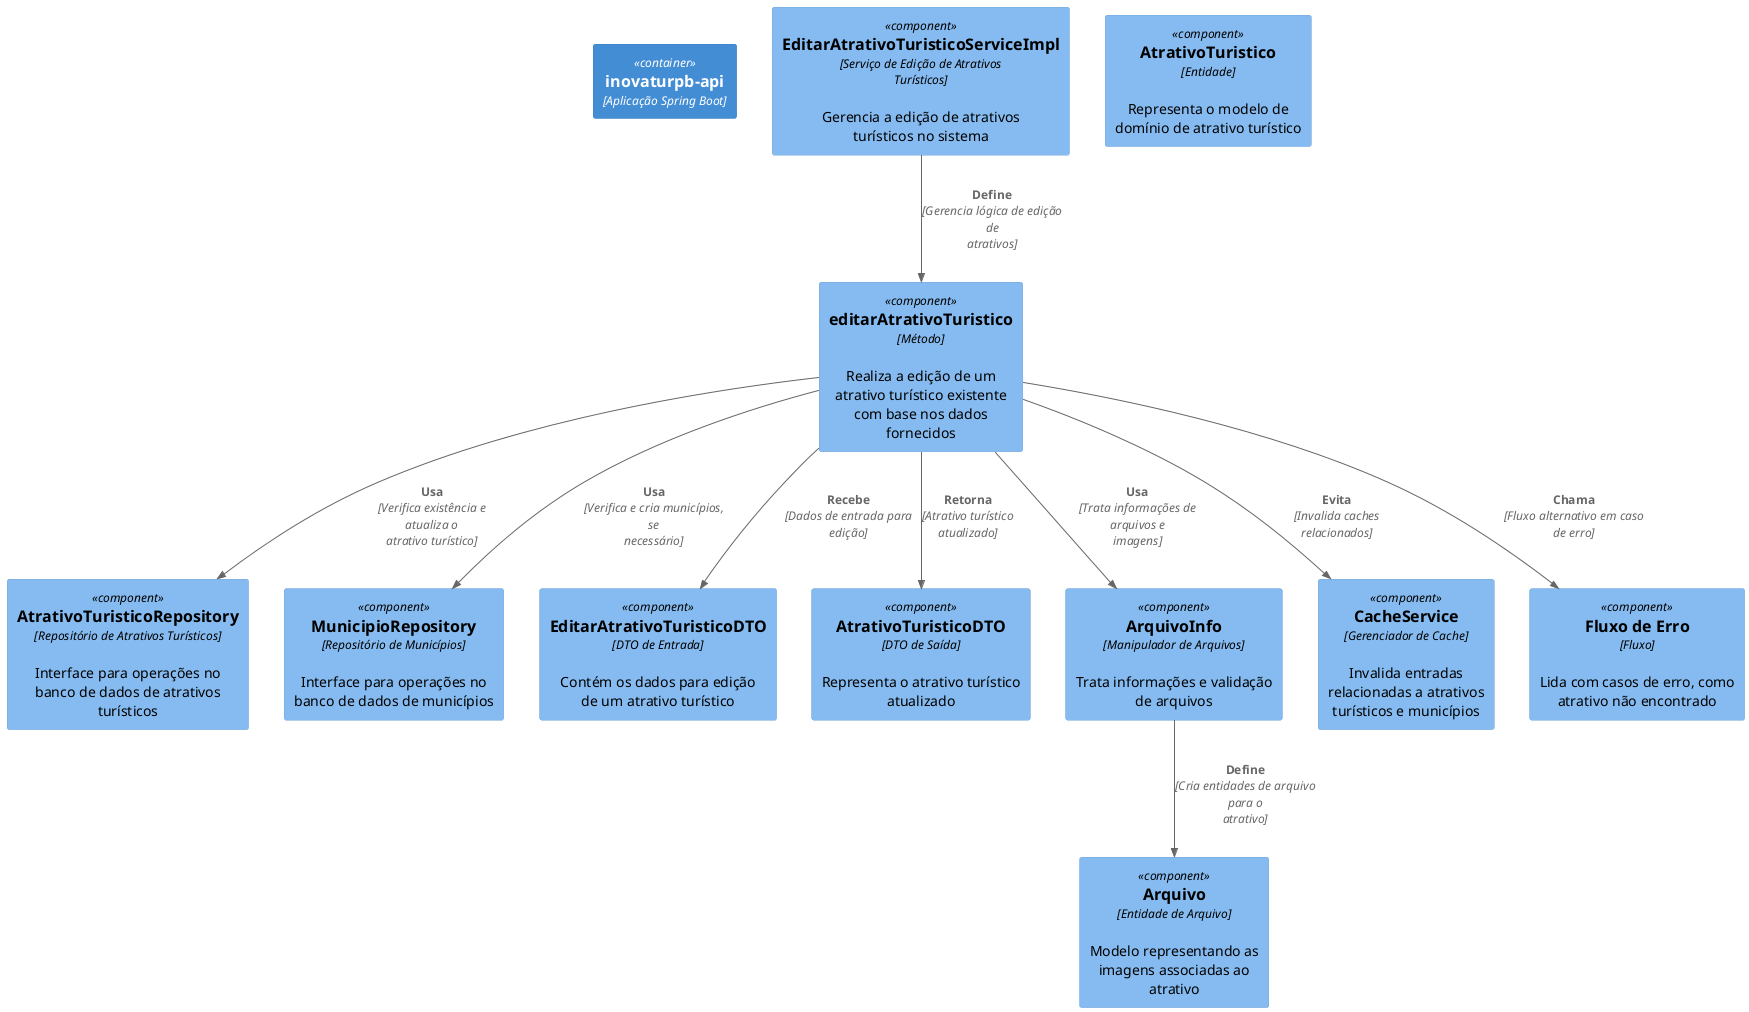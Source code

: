 @startuml
!define C4_COMPONENT
!include <C4/C4_Component.puml>

Container(app, "inovaturpb-api", "Aplicação Spring Boot")

' Serviço principal
Component(service, "EditarAtrativoTuristicoServiceImpl", "Serviço de Edição de Atrativos Turísticos", "Gerencia a edição de atrativos turísticos no sistema")

' Repositórios e Componentes Auxiliares
Component(repository, "AtrativoTuristicoRepository", "Repositório de Atrativos Turísticos", "Interface para operações no banco de dados de atrativos turísticos")
Component(municipioRepo, "MunicipioRepository", "Repositório de Municípios", "Interface para operações no banco de dados de municípios")
Component(dtoIn, "EditarAtrativoTuristicoDTO", "DTO de Entrada", "Contém os dados para edição de um atrativo turístico")
Component(entity, "AtrativoTuristico", "Entidade", "Representa o modelo de domínio de atrativo turístico")
Component(dtoOut, "AtrativoTuristicoDTO", "DTO de Saída", "Representa o atrativo turístico atualizado")

' Manipulação de Arquivos
Component(fileHandler, "ArquivoInfo", "Manipulador de Arquivos", "Trata informações e validação de arquivos")
Component(fileEntity, "Arquivo", "Entidade de Arquivo", "Modelo representando as imagens associadas ao atrativo")

' Cache
Component(cache, "CacheService", "Gerenciador de Cache", "Invalida entradas relacionadas a atrativos turísticos e municípios")

' Método principal
Component(method, "editarAtrativoTuristico", "Método", "Realiza a edição de um atrativo turístico existente com base nos dados fornecidos")

' Fluxos Alternativos e Erros
Component(errorFlow, "Fluxo de Erro", "Fluxo", "Lida com casos de erro, como atrativo não encontrado")

' Relacionamentos
Rel(service, method, "Define", "Gerencia lógica de edição de atrativos")
Rel(method, dtoIn, "Recebe", "Dados de entrada para edição")
Rel(method, repository, "Usa", "Verifica existência e atualiza o atrativo turístico")
Rel(method, municipioRepo, "Usa", "Verifica e cria municípios, se necessário")
Rel(method, fileHandler, "Usa", "Trata informações de arquivos e imagens")
Rel(fileHandler, fileEntity, "Define", "Cria entidades de arquivo para o atrativo")
Rel(method, cache, "Evita", "Invalida caches relacionados")
Rel(method, dtoOut, "Retorna", "Atrativo turístico atualizado")
Rel(method, errorFlow, "Chama", "Fluxo alternativo em caso de erro")

@enduml
